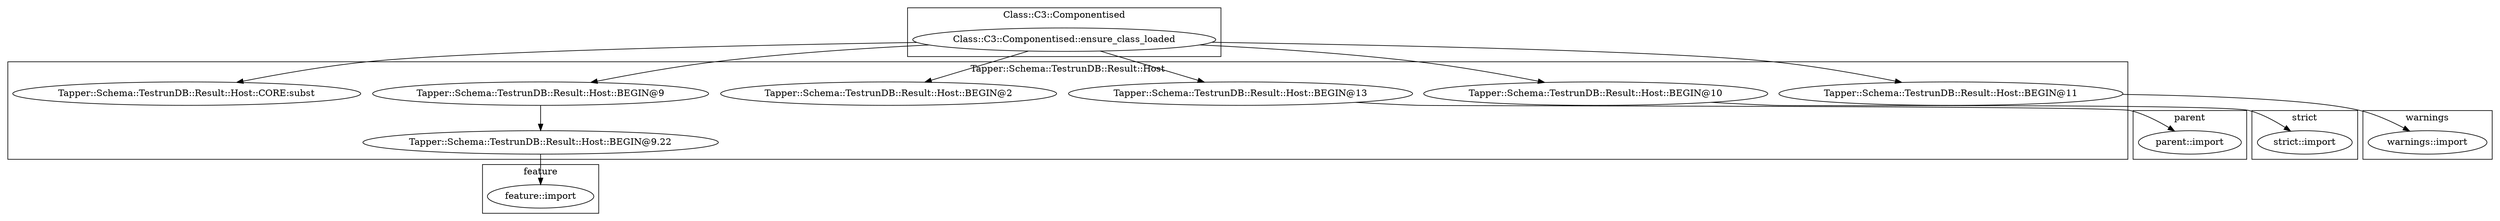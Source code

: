 digraph {
graph [overlap=false]
subgraph cluster_feature {
	label="feature";
	"feature::import";
}
subgraph cluster_parent {
	label="parent";
	"parent::import";
}
subgraph cluster_Tapper_Schema_TestrunDB_Result_Host {
	label="Tapper::Schema::TestrunDB::Result::Host";
	"Tapper::Schema::TestrunDB::Result::Host::BEGIN@9.22";
	"Tapper::Schema::TestrunDB::Result::Host::BEGIN@13";
	"Tapper::Schema::TestrunDB::Result::Host::BEGIN@9";
	"Tapper::Schema::TestrunDB::Result::Host::BEGIN@10";
	"Tapper::Schema::TestrunDB::Result::Host::BEGIN@2";
	"Tapper::Schema::TestrunDB::Result::Host::BEGIN@11";
	"Tapper::Schema::TestrunDB::Result::Host::CORE:subst";
}
subgraph cluster_Class_C3_Componentised {
	label="Class::C3::Componentised";
	"Class::C3::Componentised::ensure_class_loaded";
}
subgraph cluster_warnings {
	label="warnings";
	"warnings::import";
}
subgraph cluster_strict {
	label="strict";
	"strict::import";
}
"Class::C3::Componentised::ensure_class_loaded" -> "Tapper::Schema::TestrunDB::Result::Host::BEGIN@11";
"Class::C3::Componentised::ensure_class_loaded" -> "Tapper::Schema::TestrunDB::Result::Host::CORE:subst";
"Tapper::Schema::TestrunDB::Result::Host::BEGIN@11" -> "warnings::import";
"Class::C3::Componentised::ensure_class_loaded" -> "Tapper::Schema::TestrunDB::Result::Host::BEGIN@10";
"Tapper::Schema::TestrunDB::Result::Host::BEGIN@10" -> "strict::import";
"Class::C3::Componentised::ensure_class_loaded" -> "Tapper::Schema::TestrunDB::Result::Host::BEGIN@9";
"Tapper::Schema::TestrunDB::Result::Host::BEGIN@13" -> "parent::import";
"Tapper::Schema::TestrunDB::Result::Host::BEGIN@9" -> "Tapper::Schema::TestrunDB::Result::Host::BEGIN@9.22";
"Class::C3::Componentised::ensure_class_loaded" -> "Tapper::Schema::TestrunDB::Result::Host::BEGIN@13";
"Tapper::Schema::TestrunDB::Result::Host::BEGIN@9.22" -> "feature::import";
"Class::C3::Componentised::ensure_class_loaded" -> "Tapper::Schema::TestrunDB::Result::Host::BEGIN@2";
}
